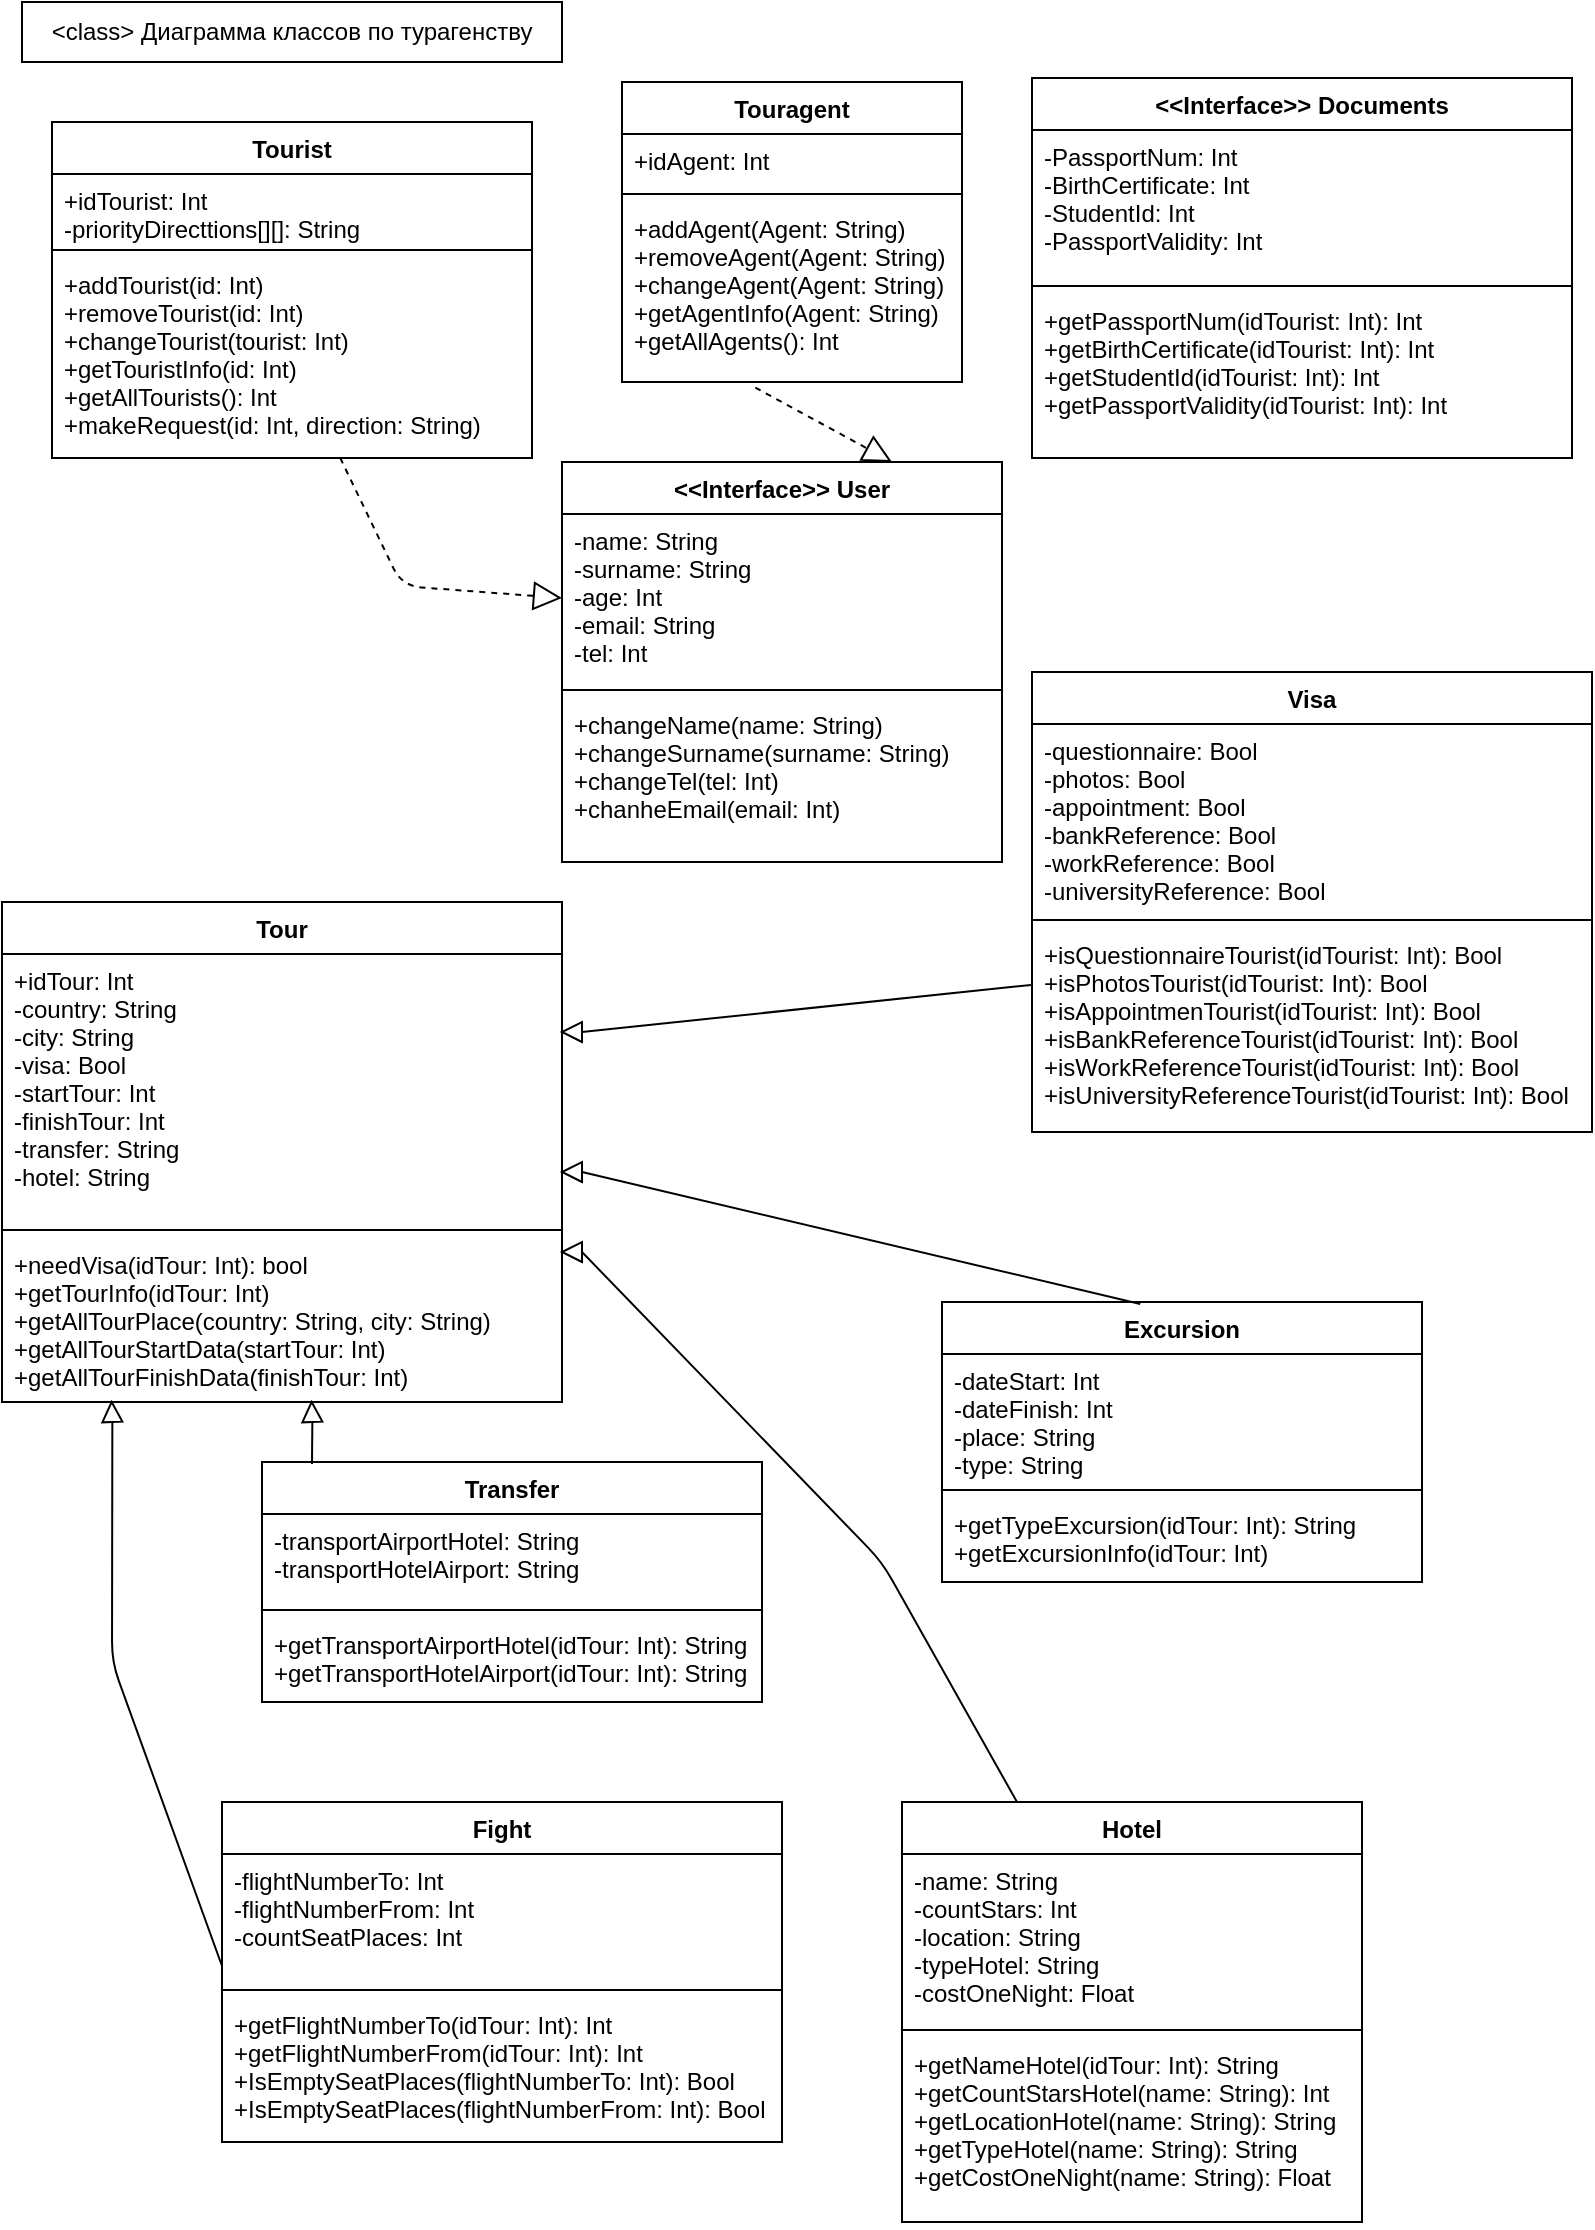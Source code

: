 <mxfile version="12.9.3" type="github">
  <diagram id="0H1mfORNGfnUdjF6QRDL" name="Page-1">
    <mxGraphModel dx="1244" dy="750" grid="1" gridSize="10" guides="1" tooltips="1" connect="1" arrows="1" fold="1" page="1" pageScale="1" pageWidth="827" pageHeight="1169" math="0" shadow="0">
      <root>
        <mxCell id="0" />
        <mxCell id="1" parent="0" />
        <mxCell id="4OYxdjphq5t7-IWQ_6NV-1" value="&amp;lt;class&amp;gt; Диаграмма классов по турагенству" style="rounded=0;whiteSpace=wrap;html=1;" parent="1" vertex="1">
          <mxGeometry x="20" y="20" width="270" height="30" as="geometry" />
        </mxCell>
        <mxCell id="EQAWj-bgzG3Vmf502P8H-9" value="" style="endArrow=block;dashed=1;endFill=0;endSize=12;html=1;entryX=0;entryY=0.5;entryDx=0;entryDy=0;" edge="1" parent="1" source="EQAWj-bgzG3Vmf502P8H-8" target="EQAWj-bgzG3Vmf502P8H-2">
          <mxGeometry width="160" relative="1" as="geometry">
            <mxPoint x="153.04" y="260.0" as="sourcePoint" />
            <mxPoint x="308" y="350" as="targetPoint" />
            <Array as="points">
              <mxPoint x="210" y="312" />
            </Array>
          </mxGeometry>
        </mxCell>
        <mxCell id="EQAWj-bgzG3Vmf502P8H-16" value="" style="endArrow=block;dashed=1;endFill=0;endSize=12;html=1;exitX=0.392;exitY=1.031;exitDx=0;exitDy=0;exitPerimeter=0;entryX=0.75;entryY=0;entryDx=0;entryDy=0;" edge="1" parent="1" source="EQAWj-bgzG3Vmf502P8H-15" target="EQAWj-bgzG3Vmf502P8H-1">
          <mxGeometry width="160" relative="1" as="geometry">
            <mxPoint x="390" y="250" as="sourcePoint" />
            <mxPoint x="550" y="250" as="targetPoint" />
            <Array as="points" />
          </mxGeometry>
        </mxCell>
        <mxCell id="EQAWj-bgzG3Vmf502P8H-5" value="Tourist" style="swimlane;fontStyle=1;align=center;verticalAlign=top;childLayout=stackLayout;horizontal=1;startSize=26;horizontalStack=0;resizeParent=1;resizeParentMax=0;resizeLast=0;collapsible=1;marginBottom=0;" vertex="1" parent="1">
          <mxGeometry x="35" y="80" width="240" height="168" as="geometry" />
        </mxCell>
        <mxCell id="EQAWj-bgzG3Vmf502P8H-6" value="+idTourist: Int&#xa;-priorityDirecttions[][]: String&#xa;" style="text;strokeColor=none;fillColor=none;align=left;verticalAlign=top;spacingLeft=4;spacingRight=4;overflow=hidden;rotatable=0;points=[[0,0.5],[1,0.5]];portConstraint=eastwest;" vertex="1" parent="EQAWj-bgzG3Vmf502P8H-5">
          <mxGeometry y="26" width="240" height="34" as="geometry" />
        </mxCell>
        <mxCell id="EQAWj-bgzG3Vmf502P8H-7" value="" style="line;strokeWidth=1;fillColor=none;align=left;verticalAlign=middle;spacingTop=-1;spacingLeft=3;spacingRight=3;rotatable=0;labelPosition=right;points=[];portConstraint=eastwest;" vertex="1" parent="EQAWj-bgzG3Vmf502P8H-5">
          <mxGeometry y="60" width="240" height="8" as="geometry" />
        </mxCell>
        <mxCell id="EQAWj-bgzG3Vmf502P8H-8" value="+addTourist(id: Int)&#xa;+removeTourist(id: Int)&#xa;+changeTourist(tourist: Int)&#xa;+getTouristInfo(id: Int)&#xa;+getAllTourists(): Int&#xa;+makeRequest(id: Int, direction: String)" style="text;strokeColor=none;fillColor=none;align=left;verticalAlign=top;spacingLeft=4;spacingRight=4;overflow=hidden;rotatable=0;points=[[0,0.5],[1,0.5]];portConstraint=eastwest;" vertex="1" parent="EQAWj-bgzG3Vmf502P8H-5">
          <mxGeometry y="68" width="240" height="100" as="geometry" />
        </mxCell>
        <mxCell id="EQAWj-bgzG3Vmf502P8H-12" value="Touragent" style="swimlane;fontStyle=1;align=center;verticalAlign=top;childLayout=stackLayout;horizontal=1;startSize=26;horizontalStack=0;resizeParent=1;resizeParentMax=0;resizeLast=0;collapsible=1;marginBottom=0;" vertex="1" parent="1">
          <mxGeometry x="320" y="60" width="170" height="150" as="geometry" />
        </mxCell>
        <mxCell id="EQAWj-bgzG3Vmf502P8H-13" value="+idAgent: Int&#xa;" style="text;strokeColor=none;fillColor=none;align=left;verticalAlign=top;spacingLeft=4;spacingRight=4;overflow=hidden;rotatable=0;points=[[0,0.5],[1,0.5]];portConstraint=eastwest;" vertex="1" parent="EQAWj-bgzG3Vmf502P8H-12">
          <mxGeometry y="26" width="170" height="26" as="geometry" />
        </mxCell>
        <mxCell id="EQAWj-bgzG3Vmf502P8H-14" value="" style="line;strokeWidth=1;fillColor=none;align=left;verticalAlign=middle;spacingTop=-1;spacingLeft=3;spacingRight=3;rotatable=0;labelPosition=right;points=[];portConstraint=eastwest;" vertex="1" parent="EQAWj-bgzG3Vmf502P8H-12">
          <mxGeometry y="52" width="170" height="8" as="geometry" />
        </mxCell>
        <mxCell id="EQAWj-bgzG3Vmf502P8H-15" value="+addAgent(Agent: String)&#xa;+removeAgent(Agent: String)&#xa;+changeAgent(Agent: String)&#xa;+getAgentInfo(Agent: String)&#xa;+getAllAgents(): Int" style="text;strokeColor=none;fillColor=none;align=left;verticalAlign=top;spacingLeft=4;spacingRight=4;overflow=hidden;rotatable=0;points=[[0,0.5],[1,0.5]];portConstraint=eastwest;" vertex="1" parent="EQAWj-bgzG3Vmf502P8H-12">
          <mxGeometry y="60" width="170" height="90" as="geometry" />
        </mxCell>
        <mxCell id="EQAWj-bgzG3Vmf502P8H-49" value="&lt;&lt;Interface&gt;&gt; Documents" style="swimlane;fontStyle=1;align=center;verticalAlign=top;childLayout=stackLayout;horizontal=1;startSize=26;horizontalStack=0;resizeParent=1;resizeParentMax=0;resizeLast=0;collapsible=1;marginBottom=0;" vertex="1" parent="1">
          <mxGeometry x="525" y="58" width="270" height="190" as="geometry" />
        </mxCell>
        <mxCell id="EQAWj-bgzG3Vmf502P8H-50" value="-PassportNum: Int&#xa;-BirthСertificate: Int&#xa;-StudentId: Int&#xa;-PassportValidity: Int&#xa;" style="text;strokeColor=none;fillColor=none;align=left;verticalAlign=top;spacingLeft=4;spacingRight=4;overflow=hidden;rotatable=0;points=[[0,0.5],[1,0.5]];portConstraint=eastwest;" vertex="1" parent="EQAWj-bgzG3Vmf502P8H-49">
          <mxGeometry y="26" width="270" height="74" as="geometry" />
        </mxCell>
        <mxCell id="EQAWj-bgzG3Vmf502P8H-51" value="" style="line;strokeWidth=1;fillColor=none;align=left;verticalAlign=middle;spacingTop=-1;spacingLeft=3;spacingRight=3;rotatable=0;labelPosition=right;points=[];portConstraint=eastwest;" vertex="1" parent="EQAWj-bgzG3Vmf502P8H-49">
          <mxGeometry y="100" width="270" height="8" as="geometry" />
        </mxCell>
        <mxCell id="EQAWj-bgzG3Vmf502P8H-52" value="+getPassportNum(idTourist: Int): Int&#xa;+getBirthСertificate(idTourist: Int): Int&#xa;+getStudentId(idTourist: Int): Int&#xa;+getPassportValidity(idTourist: Int): Int" style="text;strokeColor=none;fillColor=none;align=left;verticalAlign=top;spacingLeft=4;spacingRight=4;overflow=hidden;rotatable=0;points=[[0,0.5],[1,0.5]];portConstraint=eastwest;" vertex="1" parent="EQAWj-bgzG3Vmf502P8H-49">
          <mxGeometry y="108" width="270" height="82" as="geometry" />
        </mxCell>
        <mxCell id="EQAWj-bgzG3Vmf502P8H-80" value="" style="triangle;whiteSpace=wrap;html=1;rotation=-180;" vertex="1" parent="1">
          <mxGeometry x="290" y="640" width="10" height="10" as="geometry" />
        </mxCell>
        <mxCell id="EQAWj-bgzG3Vmf502P8H-87" value="" style="endArrow=none;html=1;exitX=0.25;exitY=0;exitDx=0;exitDy=0;entryX=0;entryY=0.5;entryDx=0;entryDy=0;" edge="1" parent="1" source="EQAWj-bgzG3Vmf502P8H-66" target="EQAWj-bgzG3Vmf502P8H-80">
          <mxGeometry width="50" height="50" relative="1" as="geometry">
            <mxPoint x="430" y="877" as="sourcePoint" />
            <mxPoint x="400" y="820" as="targetPoint" />
            <Array as="points">
              <mxPoint x="450" y="800" />
            </Array>
          </mxGeometry>
        </mxCell>
        <mxCell id="EQAWj-bgzG3Vmf502P8H-91" value="" style="endArrow=none;html=1;entryX=0;entryY=0.875;entryDx=0;entryDy=0;entryPerimeter=0;exitX=0;exitY=0.5;exitDx=0;exitDy=0;" edge="1" parent="1" source="EQAWj-bgzG3Vmf502P8H-93" target="EQAWj-bgzG3Vmf502P8H-63">
          <mxGeometry width="50" height="50" relative="1" as="geometry">
            <mxPoint x="110" y="780" as="sourcePoint" />
            <mxPoint x="120" y="1140" as="targetPoint" />
            <Array as="points">
              <mxPoint x="65" y="850" />
            </Array>
          </mxGeometry>
        </mxCell>
        <mxCell id="EQAWj-bgzG3Vmf502P8H-93" value="" style="triangle;whiteSpace=wrap;html=1;rotation=-92;" vertex="1" parent="1">
          <mxGeometry x="60" y="720" width="10" height="10" as="geometry" />
        </mxCell>
        <mxCell id="EQAWj-bgzG3Vmf502P8H-1" value="&lt;&lt;Interface&gt;&gt; User&#xa;" style="swimlane;fontStyle=1;align=center;verticalAlign=top;childLayout=stackLayout;horizontal=1;startSize=26;horizontalStack=0;resizeParent=1;resizeParentMax=0;resizeLast=0;collapsible=1;marginBottom=0;" vertex="1" parent="1">
          <mxGeometry x="290" y="250" width="220" height="200" as="geometry" />
        </mxCell>
        <mxCell id="EQAWj-bgzG3Vmf502P8H-2" value="-name: String&#xa;-surname: String&#xa;-age: Int&#xa;-email: String&#xa;-tel: Int" style="text;strokeColor=none;fillColor=none;align=left;verticalAlign=top;spacingLeft=4;spacingRight=4;overflow=hidden;rotatable=0;points=[[0,0.5],[1,0.5]];portConstraint=eastwest;" vertex="1" parent="EQAWj-bgzG3Vmf502P8H-1">
          <mxGeometry y="26" width="220" height="84" as="geometry" />
        </mxCell>
        <mxCell id="EQAWj-bgzG3Vmf502P8H-3" value="" style="line;strokeWidth=1;fillColor=none;align=left;verticalAlign=middle;spacingTop=-1;spacingLeft=3;spacingRight=3;rotatable=0;labelPosition=right;points=[];portConstraint=eastwest;" vertex="1" parent="EQAWj-bgzG3Vmf502P8H-1">
          <mxGeometry y="110" width="220" height="8" as="geometry" />
        </mxCell>
        <mxCell id="EQAWj-bgzG3Vmf502P8H-4" value="+changeName(name: String)&#xa;+changeSurname(surname: String)&#xa;+changeTel(tel: Int)&#xa;+chanheEmail(email: Int)" style="text;strokeColor=none;fillColor=none;align=left;verticalAlign=top;spacingLeft=4;spacingRight=4;overflow=hidden;rotatable=0;points=[[0,0.5],[1,0.5]];portConstraint=eastwest;" vertex="1" parent="EQAWj-bgzG3Vmf502P8H-1">
          <mxGeometry y="118" width="220" height="82" as="geometry" />
        </mxCell>
        <mxCell id="EQAWj-bgzG3Vmf502P8H-54" value="Visa" style="swimlane;fontStyle=1;align=center;verticalAlign=top;childLayout=stackLayout;horizontal=1;startSize=26;horizontalStack=0;resizeParent=1;resizeParentMax=0;resizeLast=0;collapsible=1;marginBottom=0;" vertex="1" parent="1">
          <mxGeometry x="525" y="355" width="280" height="230" as="geometry" />
        </mxCell>
        <mxCell id="EQAWj-bgzG3Vmf502P8H-55" value="-questionnaire: Bool&#xa;-photos: Bool&#xa;-appointment: Bool&#xa;-bankReference: Bool&#xa;-workReference: Bool&#xa;-universityReference: Bool" style="text;strokeColor=none;fillColor=none;align=left;verticalAlign=top;spacingLeft=4;spacingRight=4;overflow=hidden;rotatable=0;points=[[0,0.5],[1,0.5]];portConstraint=eastwest;" vertex="1" parent="EQAWj-bgzG3Vmf502P8H-54">
          <mxGeometry y="26" width="280" height="94" as="geometry" />
        </mxCell>
        <mxCell id="EQAWj-bgzG3Vmf502P8H-56" value="" style="line;strokeWidth=1;fillColor=none;align=left;verticalAlign=middle;spacingTop=-1;spacingLeft=3;spacingRight=3;rotatable=0;labelPosition=right;points=[];portConstraint=eastwest;" vertex="1" parent="EQAWj-bgzG3Vmf502P8H-54">
          <mxGeometry y="120" width="280" height="8" as="geometry" />
        </mxCell>
        <mxCell id="EQAWj-bgzG3Vmf502P8H-57" value="+isQuestionnaireTourist(idTourist: Int): Bool&#xa;+isPhotosTourist(idTourist: Int): Bool&#xa;+isAppointmenTourist(idTourist: Int): Bool&#xa;+isBankReferenceTourist(idTourist: Int): Bool&#xa;+isWorkReferenceTourist(idTourist: Int): Bool&#xa;+isUniversityReferenceTourist(idTourist: Int): Bool" style="text;strokeColor=none;fillColor=none;align=left;verticalAlign=top;spacingLeft=4;spacingRight=4;overflow=hidden;rotatable=0;points=[[0,0.5],[1,0.5]];portConstraint=eastwest;" vertex="1" parent="EQAWj-bgzG3Vmf502P8H-54">
          <mxGeometry y="128" width="280" height="102" as="geometry" />
        </mxCell>
        <mxCell id="EQAWj-bgzG3Vmf502P8H-17" value="Tour" style="swimlane;fontStyle=1;align=center;verticalAlign=top;childLayout=stackLayout;horizontal=1;startSize=26;horizontalStack=0;resizeParent=1;resizeParentMax=0;resizeLast=0;collapsible=1;marginBottom=0;" vertex="1" parent="1">
          <mxGeometry x="10" y="470" width="280" height="250" as="geometry" />
        </mxCell>
        <mxCell id="EQAWj-bgzG3Vmf502P8H-18" value="+idTour: Int&#xa;-country: String&#xa;-city: String&#xa;-visa: Bool&#xa;-startTour: Int&#xa;-finishTour: Int&#xa;-transfer: String&#xa;-hotel: String&#xa;&#xa;" style="text;strokeColor=none;fillColor=none;align=left;verticalAlign=top;spacingLeft=4;spacingRight=4;overflow=hidden;rotatable=0;points=[[0,0.5],[1,0.5]];portConstraint=eastwest;" vertex="1" parent="EQAWj-bgzG3Vmf502P8H-17">
          <mxGeometry y="26" width="280" height="134" as="geometry" />
        </mxCell>
        <mxCell id="EQAWj-bgzG3Vmf502P8H-19" value="" style="line;strokeWidth=1;fillColor=none;align=left;verticalAlign=middle;spacingTop=-1;spacingLeft=3;spacingRight=3;rotatable=0;labelPosition=right;points=[];portConstraint=eastwest;" vertex="1" parent="EQAWj-bgzG3Vmf502P8H-17">
          <mxGeometry y="160" width="280" height="8" as="geometry" />
        </mxCell>
        <mxCell id="EQAWj-bgzG3Vmf502P8H-20" value="+needVisa(idTour: Int): bool&#xa;+getTourInfo(idTour: Int)&#xa;+getAllTourPlace(country: String, city: String)&#xa;+getAllTourStartData(startTour: Int)&#xa;+getAllTourFinishData(finishTour: Int)" style="text;strokeColor=none;fillColor=none;align=left;verticalAlign=top;spacingLeft=4;spacingRight=4;overflow=hidden;rotatable=0;points=[[0,0.5],[1,0.5]];portConstraint=eastwest;" vertex="1" parent="EQAWj-bgzG3Vmf502P8H-17">
          <mxGeometry y="168" width="280" height="82" as="geometry" />
        </mxCell>
        <mxCell id="EQAWj-bgzG3Vmf502P8H-70" value="Excursion" style="swimlane;fontStyle=1;align=center;verticalAlign=top;childLayout=stackLayout;horizontal=1;startSize=26;horizontalStack=0;resizeParent=1;resizeParentMax=0;resizeLast=0;collapsible=1;marginBottom=0;" vertex="1" parent="1">
          <mxGeometry x="480" y="670" width="240" height="140" as="geometry" />
        </mxCell>
        <mxCell id="EQAWj-bgzG3Vmf502P8H-71" value="-dateStart: Int&#xa;-dateFinish: Int&#xa;-place: String&#xa;-type: String" style="text;strokeColor=none;fillColor=none;align=left;verticalAlign=top;spacingLeft=4;spacingRight=4;overflow=hidden;rotatable=0;points=[[0,0.5],[1,0.5]];portConstraint=eastwest;" vertex="1" parent="EQAWj-bgzG3Vmf502P8H-70">
          <mxGeometry y="26" width="240" height="64" as="geometry" />
        </mxCell>
        <mxCell id="EQAWj-bgzG3Vmf502P8H-72" value="" style="line;strokeWidth=1;fillColor=none;align=left;verticalAlign=middle;spacingTop=-1;spacingLeft=3;spacingRight=3;rotatable=0;labelPosition=right;points=[];portConstraint=eastwest;" vertex="1" parent="EQAWj-bgzG3Vmf502P8H-70">
          <mxGeometry y="90" width="240" height="8" as="geometry" />
        </mxCell>
        <mxCell id="EQAWj-bgzG3Vmf502P8H-73" value="+getTypeExcursion(idTour: Int): String&#xa;+getExcursionInfo(idTour: Int)" style="text;strokeColor=none;fillColor=none;align=left;verticalAlign=top;spacingLeft=4;spacingRight=4;overflow=hidden;rotatable=0;points=[[0,0.5],[1,0.5]];portConstraint=eastwest;" vertex="1" parent="EQAWj-bgzG3Vmf502P8H-70">
          <mxGeometry y="98" width="240" height="42" as="geometry" />
        </mxCell>
        <mxCell id="EQAWj-bgzG3Vmf502P8H-66" value="Hotel" style="swimlane;fontStyle=1;align=center;verticalAlign=top;childLayout=stackLayout;horizontal=1;startSize=26;horizontalStack=0;resizeParent=1;resizeParentMax=0;resizeLast=0;collapsible=1;marginBottom=0;" vertex="1" parent="1">
          <mxGeometry x="460" y="920" width="230" height="210" as="geometry" />
        </mxCell>
        <mxCell id="EQAWj-bgzG3Vmf502P8H-67" value="-name: String&#xa;-countStars: Int&#xa;-location: String&#xa;-typeHotel: String&#xa;-costOneNight: Float&#xa;&#xa;-&#xa;" style="text;strokeColor=none;fillColor=none;align=left;verticalAlign=top;spacingLeft=4;spacingRight=4;overflow=hidden;rotatable=0;points=[[0,0.5],[1,0.5]];portConstraint=eastwest;" vertex="1" parent="EQAWj-bgzG3Vmf502P8H-66">
          <mxGeometry y="26" width="230" height="84" as="geometry" />
        </mxCell>
        <mxCell id="EQAWj-bgzG3Vmf502P8H-68" value="" style="line;strokeWidth=1;fillColor=none;align=left;verticalAlign=middle;spacingTop=-1;spacingLeft=3;spacingRight=3;rotatable=0;labelPosition=right;points=[];portConstraint=eastwest;" vertex="1" parent="EQAWj-bgzG3Vmf502P8H-66">
          <mxGeometry y="110" width="230" height="8" as="geometry" />
        </mxCell>
        <mxCell id="EQAWj-bgzG3Vmf502P8H-69" value="+getNameHotel(idTour: Int): String &#xa;+getCountStarsHotel(name: String): Int &#xa;+getLocationHotel(name: String): String &#xa;+getTypeHotel(name: String): String &#xa;+getCostOneNight(name: String): Float " style="text;strokeColor=none;fillColor=none;align=left;verticalAlign=top;spacingLeft=4;spacingRight=4;overflow=hidden;rotatable=0;points=[[0,0.5],[1,0.5]];portConstraint=eastwest;" vertex="1" parent="EQAWj-bgzG3Vmf502P8H-66">
          <mxGeometry y="118" width="230" height="92" as="geometry" />
        </mxCell>
        <mxCell id="EQAWj-bgzG3Vmf502P8H-62" value="Fight" style="swimlane;fontStyle=1;align=center;verticalAlign=top;childLayout=stackLayout;horizontal=1;startSize=26;horizontalStack=0;resizeParent=1;resizeParentMax=0;resizeLast=0;collapsible=1;marginBottom=0;" vertex="1" parent="1">
          <mxGeometry x="120" y="920" width="280" height="170" as="geometry" />
        </mxCell>
        <mxCell id="EQAWj-bgzG3Vmf502P8H-63" value="-flightNumberTo: Int&#xa;-flightNumberFrom: Int&#xa;-countSeatPlaces: Int" style="text;strokeColor=none;fillColor=none;align=left;verticalAlign=top;spacingLeft=4;spacingRight=4;overflow=hidden;rotatable=0;points=[[0,0.5],[1,0.5]];portConstraint=eastwest;" vertex="1" parent="EQAWj-bgzG3Vmf502P8H-62">
          <mxGeometry y="26" width="280" height="64" as="geometry" />
        </mxCell>
        <mxCell id="EQAWj-bgzG3Vmf502P8H-64" value="" style="line;strokeWidth=1;fillColor=none;align=left;verticalAlign=middle;spacingTop=-1;spacingLeft=3;spacingRight=3;rotatable=0;labelPosition=right;points=[];portConstraint=eastwest;" vertex="1" parent="EQAWj-bgzG3Vmf502P8H-62">
          <mxGeometry y="90" width="280" height="8" as="geometry" />
        </mxCell>
        <mxCell id="EQAWj-bgzG3Vmf502P8H-65" value="+getFlightNumberTo(idTour: Int): Int&#xa;+getFlightNumberFrom(idTour: Int): Int&#xa;+IsEmptySeatPlaces(flightNumberTo: Int): Bool&#xa;+IsEmptySeatPlaces(flightNumberFrom: Int): Bool" style="text;strokeColor=none;fillColor=none;align=left;verticalAlign=top;spacingLeft=4;spacingRight=4;overflow=hidden;rotatable=0;points=[[0,0.5],[1,0.5]];portConstraint=eastwest;" vertex="1" parent="EQAWj-bgzG3Vmf502P8H-62">
          <mxGeometry y="98" width="280" height="72" as="geometry" />
        </mxCell>
        <mxCell id="EQAWj-bgzG3Vmf502P8H-58" value="Transfer" style="swimlane;fontStyle=1;align=center;verticalAlign=top;childLayout=stackLayout;horizontal=1;startSize=26;horizontalStack=0;resizeParent=1;resizeParentMax=0;resizeLast=0;collapsible=1;marginBottom=0;" vertex="1" parent="1">
          <mxGeometry x="140" y="750" width="250" height="120" as="geometry" />
        </mxCell>
        <mxCell id="EQAWj-bgzG3Vmf502P8H-59" value="-transportAirportHotel: String&#xa;-transportHotelAirport: String" style="text;strokeColor=none;fillColor=none;align=left;verticalAlign=top;spacingLeft=4;spacingRight=4;overflow=hidden;rotatable=0;points=[[0,0.5],[1,0.5]];portConstraint=eastwest;" vertex="1" parent="EQAWj-bgzG3Vmf502P8H-58">
          <mxGeometry y="26" width="250" height="44" as="geometry" />
        </mxCell>
        <mxCell id="EQAWj-bgzG3Vmf502P8H-60" value="" style="line;strokeWidth=1;fillColor=none;align=left;verticalAlign=middle;spacingTop=-1;spacingLeft=3;spacingRight=3;rotatable=0;labelPosition=right;points=[];portConstraint=eastwest;" vertex="1" parent="EQAWj-bgzG3Vmf502P8H-58">
          <mxGeometry y="70" width="250" height="8" as="geometry" />
        </mxCell>
        <mxCell id="EQAWj-bgzG3Vmf502P8H-61" value="+getTransportAirportHotel(idTour: Int): String&#xa;+getTransportHotelAirport(idTour: Int): String" style="text;strokeColor=none;fillColor=none;align=left;verticalAlign=top;spacingLeft=4;spacingRight=4;overflow=hidden;rotatable=0;points=[[0,0.5],[1,0.5]];portConstraint=eastwest;" vertex="1" parent="EQAWj-bgzG3Vmf502P8H-58">
          <mxGeometry y="78" width="250" height="42" as="geometry" />
        </mxCell>
        <mxCell id="EQAWj-bgzG3Vmf502P8H-99" value="" style="triangle;whiteSpace=wrap;html=1;rotation=-92;" vertex="1" parent="1">
          <mxGeometry x="160" y="720" width="10" height="10" as="geometry" />
        </mxCell>
        <mxCell id="EQAWj-bgzG3Vmf502P8H-98" value="" style="endArrow=none;html=1;exitX=0.1;exitY=0.008;exitDx=0;exitDy=0;exitPerimeter=0;entryX=0;entryY=0.5;entryDx=0;entryDy=0;" edge="1" parent="1" source="EQAWj-bgzG3Vmf502P8H-58" target="EQAWj-bgzG3Vmf502P8H-99">
          <mxGeometry width="50" height="50" relative="1" as="geometry">
            <mxPoint x="160" y="750" as="sourcePoint" />
            <mxPoint x="163" y="730" as="targetPoint" />
            <Array as="points" />
          </mxGeometry>
        </mxCell>
        <mxCell id="EQAWj-bgzG3Vmf502P8H-100" value="" style="endArrow=none;html=1;exitX=0.413;exitY=0.007;exitDx=0;exitDy=0;exitPerimeter=0;entryX=0;entryY=0.5;entryDx=0;entryDy=0;" edge="1" parent="1" source="EQAWj-bgzG3Vmf502P8H-70" target="EQAWj-bgzG3Vmf502P8H-101">
          <mxGeometry width="50" height="50" relative="1" as="geometry">
            <mxPoint x="540" y="630" as="sourcePoint" />
            <mxPoint x="300" y="610" as="targetPoint" />
          </mxGeometry>
        </mxCell>
        <mxCell id="EQAWj-bgzG3Vmf502P8H-101" value="" style="triangle;whiteSpace=wrap;html=1;rotation=-180;" vertex="1" parent="1">
          <mxGeometry x="290" y="600" width="10" height="10" as="geometry" />
        </mxCell>
        <mxCell id="EQAWj-bgzG3Vmf502P8H-102" value="" style="endArrow=none;html=1;entryX=-0.002;entryY=0.279;entryDx=0;entryDy=0;entryPerimeter=0;exitX=0;exitY=0.5;exitDx=0;exitDy=0;" edge="1" parent="1" source="EQAWj-bgzG3Vmf502P8H-103" target="EQAWj-bgzG3Vmf502P8H-57">
          <mxGeometry width="50" height="50" relative="1" as="geometry">
            <mxPoint x="300" y="540" as="sourcePoint" />
            <mxPoint x="450" y="510" as="targetPoint" />
          </mxGeometry>
        </mxCell>
        <mxCell id="EQAWj-bgzG3Vmf502P8H-103" value="" style="triangle;whiteSpace=wrap;html=1;rotation=-180;" vertex="1" parent="1">
          <mxGeometry x="290" y="530" width="10" height="10" as="geometry" />
        </mxCell>
      </root>
    </mxGraphModel>
  </diagram>
</mxfile>
